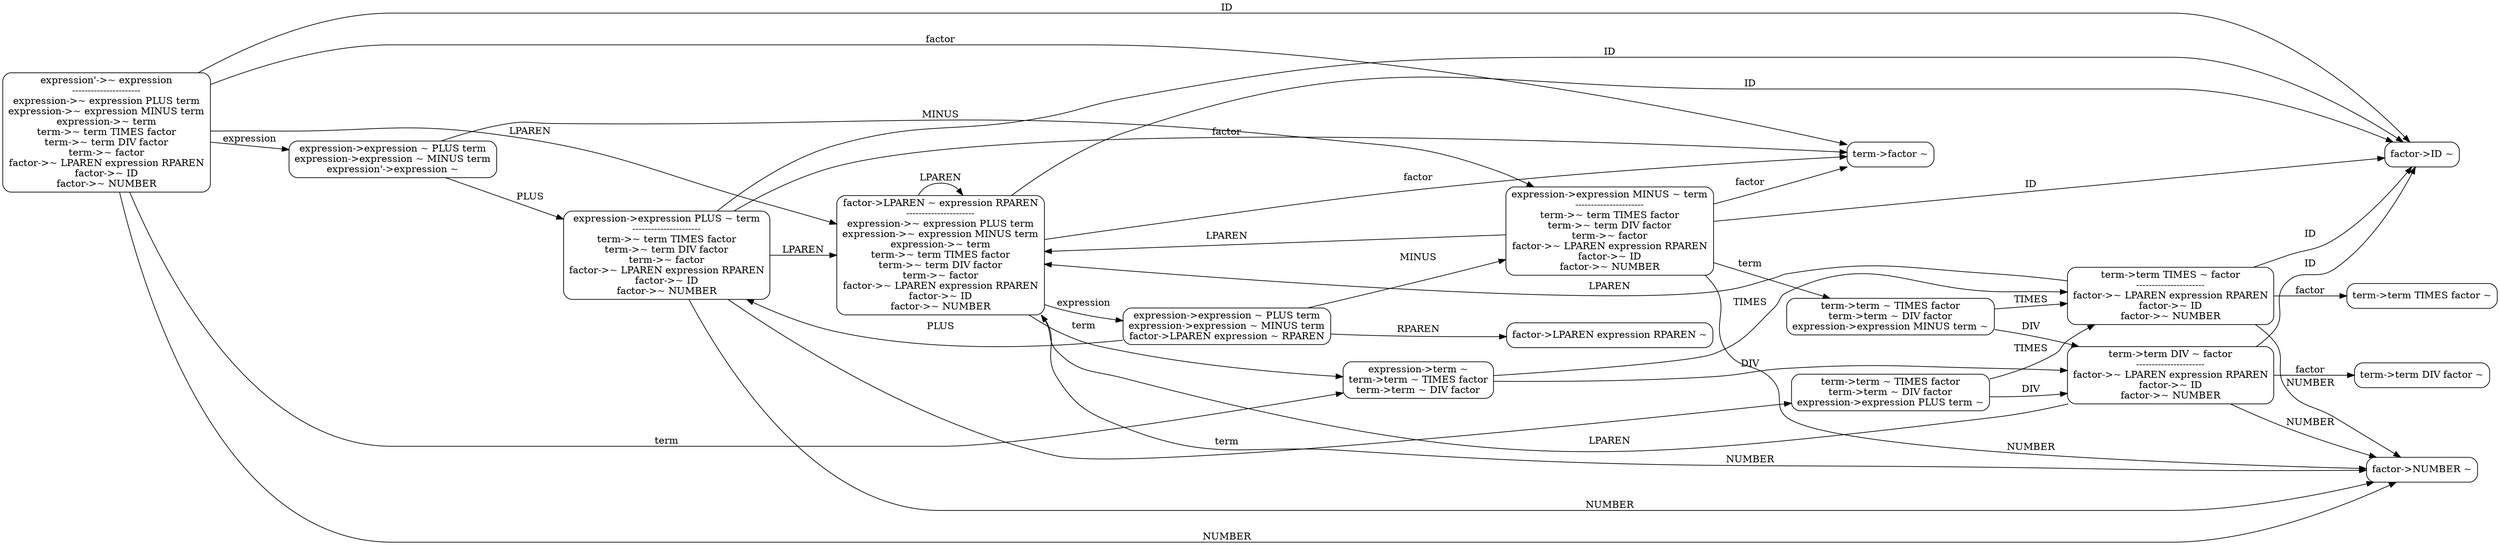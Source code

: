 digraph {
	graph [rankdir=LR]
	I0 [label="expression'->~ expression
----------------------
expression->~ expression PLUS term
expression->~ expression MINUS term
expression->~ term
term->~ term TIMES factor
term->~ term DIV factor
term->~ factor
factor->~ LPAREN expression RPAREN
factor->~ ID
factor->~ NUMBER
" shape=box style=rounded]
	I1 [label="expression->expression ~ PLUS term
expression->expression ~ MINUS term
expression'->expression ~
" shape=box style=rounded]
	I2 [label="expression->term ~
term->term ~ TIMES factor
term->term ~ DIV factor
" shape=box style=rounded]
	I3 [label="term->factor ~
" shape=box style=rounded]
	I4 [label="factor->LPAREN ~ expression RPAREN
----------------------
expression->~ expression PLUS term
expression->~ expression MINUS term
expression->~ term
term->~ term TIMES factor
term->~ term DIV factor
term->~ factor
factor->~ LPAREN expression RPAREN
factor->~ ID
factor->~ NUMBER
" shape=box style=rounded]
	I5 [label="factor->ID ~
" shape=box style=rounded]
	I6 [label="factor->NUMBER ~
" shape=box style=rounded]
	I7 [label="expression->expression PLUS ~ term
----------------------
term->~ term TIMES factor
term->~ term DIV factor
term->~ factor
factor->~ LPAREN expression RPAREN
factor->~ ID
factor->~ NUMBER
" shape=box style=rounded]
	I8 [label="expression->expression MINUS ~ term
----------------------
term->~ term TIMES factor
term->~ term DIV factor
term->~ factor
factor->~ LPAREN expression RPAREN
factor->~ ID
factor->~ NUMBER
" shape=box style=rounded]
	I9 [label="term->term TIMES ~ factor
----------------------
factor->~ LPAREN expression RPAREN
factor->~ ID
factor->~ NUMBER
" shape=box style=rounded]
	I10 [label="term->term DIV ~ factor
----------------------
factor->~ LPAREN expression RPAREN
factor->~ ID
factor->~ NUMBER
" shape=box style=rounded]
	I11 [label="expression->expression ~ PLUS term
expression->expression ~ MINUS term
factor->LPAREN expression ~ RPAREN
" shape=box style=rounded]
	I12 [label="term->term ~ TIMES factor
term->term ~ DIV factor
expression->expression PLUS term ~
" shape=box style=rounded]
	I13 [label="term->term ~ TIMES factor
term->term ~ DIV factor
expression->expression MINUS term ~
" shape=box style=rounded]
	I14 [label="term->term TIMES factor ~
" shape=box style=rounded]
	I15 [label="term->term DIV factor ~
" shape=box style=rounded]
	I16 [label="factor->LPAREN expression RPAREN ~
" shape=box style=rounded]
	I0 -> I1 [label=expression]
	I0 -> I2 [label=term]
	I0 -> I3 [label=factor]
	I0 -> I4 [label=LPAREN]
	I0 -> I5 [label=ID]
	I0 -> I6 [label=NUMBER]
	I1 -> I7 [label=PLUS]
	I1 -> I8 [label=MINUS]
	I2 -> I9 [label=TIMES]
	I2 -> I10 [label=DIV]
	I4 -> I11 [label=expression]
	I4 -> I2 [label=term]
	I4 -> I3 [label=factor]
	I4 -> I4 [label=LPAREN]
	I4 -> I5 [label=ID]
	I4 -> I6 [label=NUMBER]
	I7 -> I12 [label=term]
	I7 -> I3 [label=factor]
	I7 -> I4 [label=LPAREN]
	I7 -> I5 [label=ID]
	I7 -> I6 [label=NUMBER]
	I8 -> I13 [label=term]
	I8 -> I3 [label=factor]
	I8 -> I4 [label=LPAREN]
	I8 -> I5 [label=ID]
	I8 -> I6 [label=NUMBER]
	I9 -> I4 [label=LPAREN]
	I9 -> I5 [label=ID]
	I9 -> I6 [label=NUMBER]
	I9 -> I14 [label=factor]
	I10 -> I4 [label=LPAREN]
	I10 -> I5 [label=ID]
	I10 -> I6 [label=NUMBER]
	I10 -> I15 [label=factor]
	I11 -> I7 [label=PLUS]
	I11 -> I8 [label=MINUS]
	I11 -> I16 [label=RPAREN]
	I12 -> I9 [label=TIMES]
	I12 -> I10 [label=DIV]
	I13 -> I9 [label=TIMES]
	I13 -> I10 [label=DIV]
}
